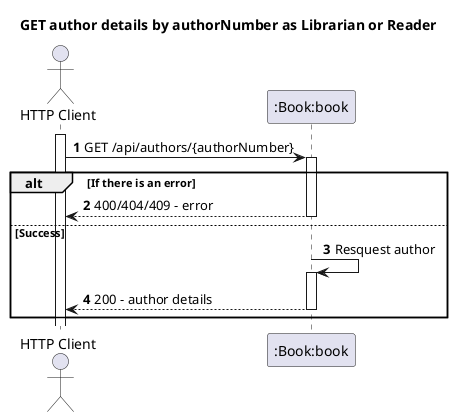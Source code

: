 @startuml
'https://plantuml.com/sequence-diagram
autoactivate on
autonumber

title GET author details by authorNumber as Librarian or Reader

actor "HTTP Client" as User
participant ":Book:book" as Rest

activate User

User -> Rest: GET /api/authors/{authorNumber}

alt If there is an error
    Rest --> User: 400/404/409 - error
else Success
    Rest -> Rest: Resquest author
    Rest --> User: 200 - author details
end

@enduml


